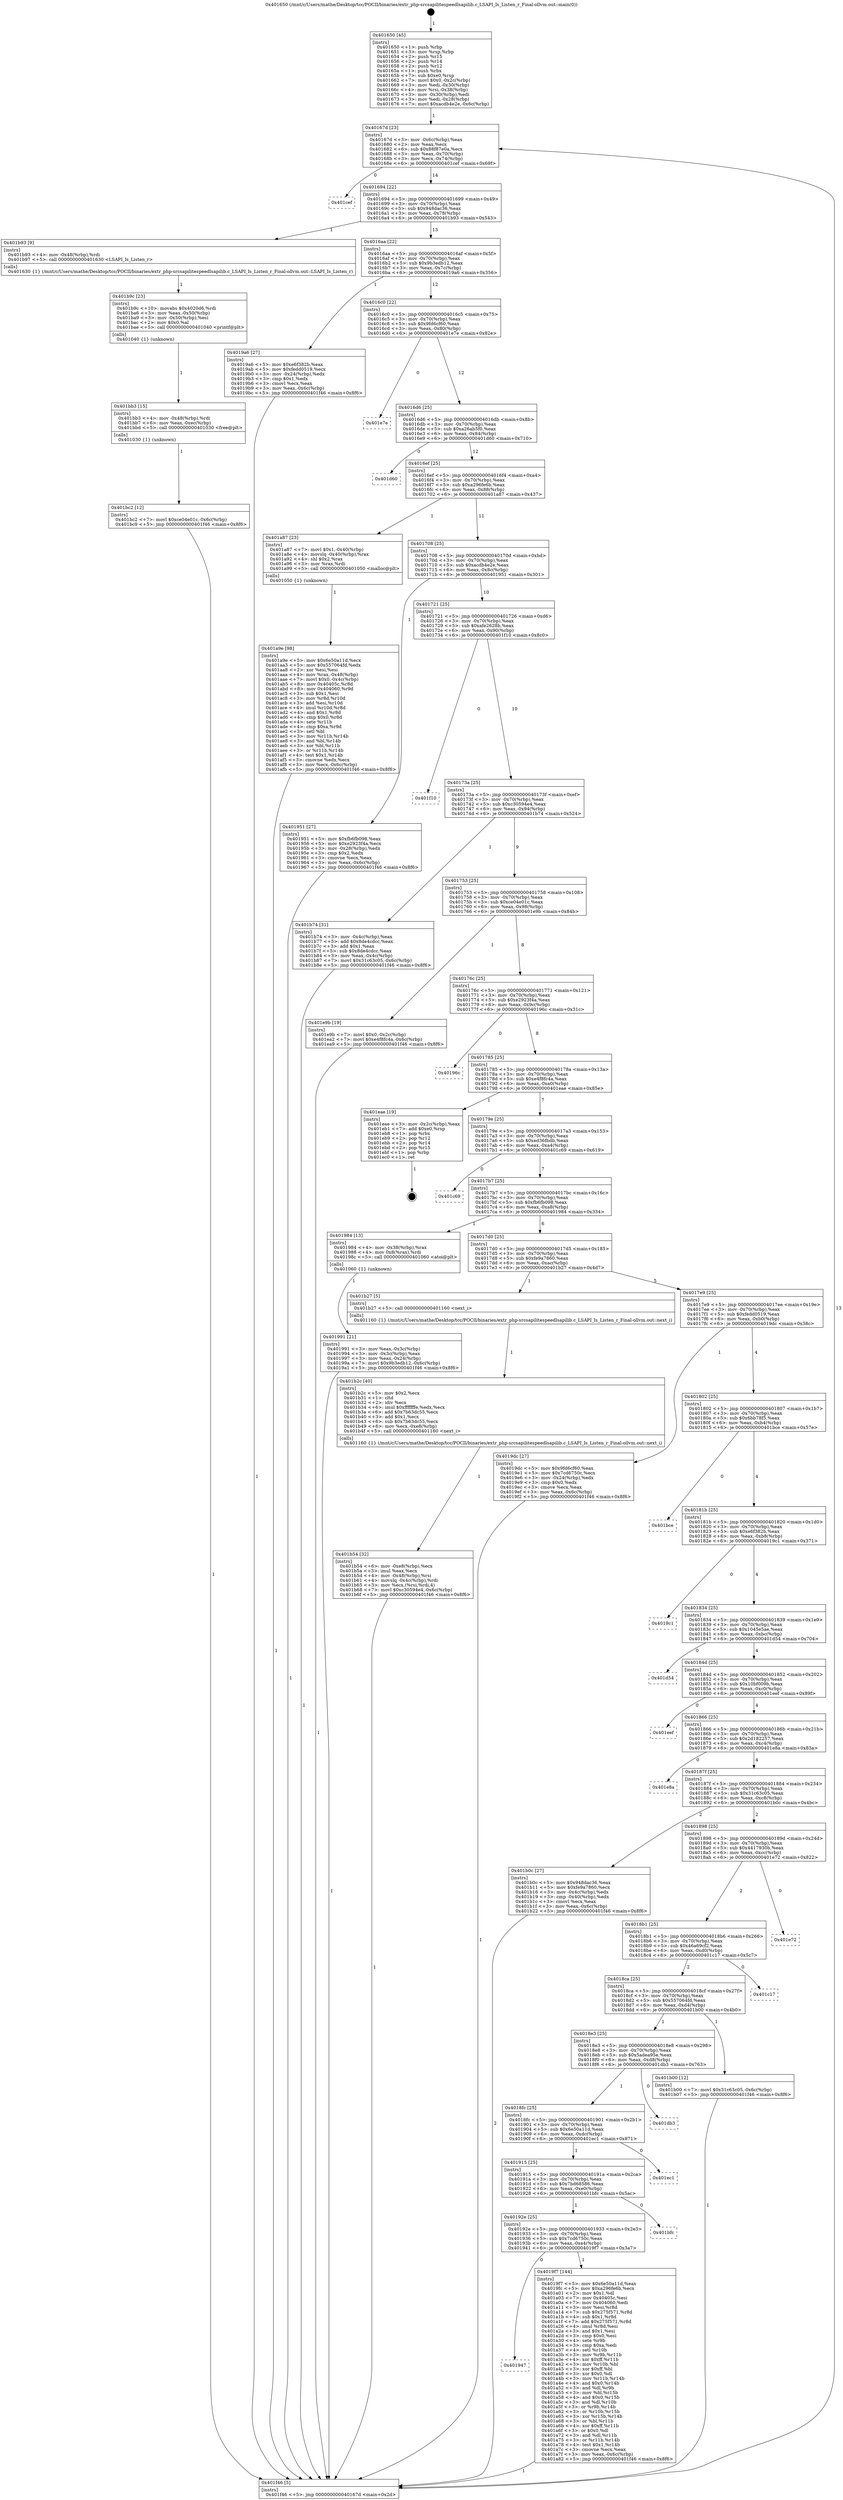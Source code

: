 digraph "0x401650" {
  label = "0x401650 (/mnt/c/Users/mathe/Desktop/tcc/POCII/binaries/extr_php-srcsapilitespeedlsapilib.c_LSAPI_Is_Listen_r_Final-ollvm.out::main(0))"
  labelloc = "t"
  node[shape=record]

  Entry [label="",width=0.3,height=0.3,shape=circle,fillcolor=black,style=filled]
  "0x40167d" [label="{
     0x40167d [23]\l
     | [instrs]\l
     &nbsp;&nbsp;0x40167d \<+3\>: mov -0x6c(%rbp),%eax\l
     &nbsp;&nbsp;0x401680 \<+2\>: mov %eax,%ecx\l
     &nbsp;&nbsp;0x401682 \<+6\>: sub $0x88f87e0a,%ecx\l
     &nbsp;&nbsp;0x401688 \<+3\>: mov %eax,-0x70(%rbp)\l
     &nbsp;&nbsp;0x40168b \<+3\>: mov %ecx,-0x74(%rbp)\l
     &nbsp;&nbsp;0x40168e \<+6\>: je 0000000000401cef \<main+0x69f\>\l
  }"]
  "0x401cef" [label="{
     0x401cef\l
  }", style=dashed]
  "0x401694" [label="{
     0x401694 [22]\l
     | [instrs]\l
     &nbsp;&nbsp;0x401694 \<+5\>: jmp 0000000000401699 \<main+0x49\>\l
     &nbsp;&nbsp;0x401699 \<+3\>: mov -0x70(%rbp),%eax\l
     &nbsp;&nbsp;0x40169c \<+5\>: sub $0x948dac36,%eax\l
     &nbsp;&nbsp;0x4016a1 \<+3\>: mov %eax,-0x78(%rbp)\l
     &nbsp;&nbsp;0x4016a4 \<+6\>: je 0000000000401b93 \<main+0x543\>\l
  }"]
  Exit [label="",width=0.3,height=0.3,shape=circle,fillcolor=black,style=filled,peripheries=2]
  "0x401b93" [label="{
     0x401b93 [9]\l
     | [instrs]\l
     &nbsp;&nbsp;0x401b93 \<+4\>: mov -0x48(%rbp),%rdi\l
     &nbsp;&nbsp;0x401b97 \<+5\>: call 0000000000401630 \<LSAPI_Is_Listen_r\>\l
     | [calls]\l
     &nbsp;&nbsp;0x401630 \{1\} (/mnt/c/Users/mathe/Desktop/tcc/POCII/binaries/extr_php-srcsapilitespeedlsapilib.c_LSAPI_Is_Listen_r_Final-ollvm.out::LSAPI_Is_Listen_r)\l
  }"]
  "0x4016aa" [label="{
     0x4016aa [22]\l
     | [instrs]\l
     &nbsp;&nbsp;0x4016aa \<+5\>: jmp 00000000004016af \<main+0x5f\>\l
     &nbsp;&nbsp;0x4016af \<+3\>: mov -0x70(%rbp),%eax\l
     &nbsp;&nbsp;0x4016b2 \<+5\>: sub $0x9b3edb12,%eax\l
     &nbsp;&nbsp;0x4016b7 \<+3\>: mov %eax,-0x7c(%rbp)\l
     &nbsp;&nbsp;0x4016ba \<+6\>: je 00000000004019a6 \<main+0x356\>\l
  }"]
  "0x401bc2" [label="{
     0x401bc2 [12]\l
     | [instrs]\l
     &nbsp;&nbsp;0x401bc2 \<+7\>: movl $0xce04e01c,-0x6c(%rbp)\l
     &nbsp;&nbsp;0x401bc9 \<+5\>: jmp 0000000000401f46 \<main+0x8f6\>\l
  }"]
  "0x4019a6" [label="{
     0x4019a6 [27]\l
     | [instrs]\l
     &nbsp;&nbsp;0x4019a6 \<+5\>: mov $0xe6f382b,%eax\l
     &nbsp;&nbsp;0x4019ab \<+5\>: mov $0xfedd0519,%ecx\l
     &nbsp;&nbsp;0x4019b0 \<+3\>: mov -0x24(%rbp),%edx\l
     &nbsp;&nbsp;0x4019b3 \<+3\>: cmp $0x1,%edx\l
     &nbsp;&nbsp;0x4019b6 \<+3\>: cmovl %ecx,%eax\l
     &nbsp;&nbsp;0x4019b9 \<+3\>: mov %eax,-0x6c(%rbp)\l
     &nbsp;&nbsp;0x4019bc \<+5\>: jmp 0000000000401f46 \<main+0x8f6\>\l
  }"]
  "0x4016c0" [label="{
     0x4016c0 [22]\l
     | [instrs]\l
     &nbsp;&nbsp;0x4016c0 \<+5\>: jmp 00000000004016c5 \<main+0x75\>\l
     &nbsp;&nbsp;0x4016c5 \<+3\>: mov -0x70(%rbp),%eax\l
     &nbsp;&nbsp;0x4016c8 \<+5\>: sub $0x9fd6cf60,%eax\l
     &nbsp;&nbsp;0x4016cd \<+3\>: mov %eax,-0x80(%rbp)\l
     &nbsp;&nbsp;0x4016d0 \<+6\>: je 0000000000401e7e \<main+0x82e\>\l
  }"]
  "0x401bb3" [label="{
     0x401bb3 [15]\l
     | [instrs]\l
     &nbsp;&nbsp;0x401bb3 \<+4\>: mov -0x48(%rbp),%rdi\l
     &nbsp;&nbsp;0x401bb7 \<+6\>: mov %eax,-0xec(%rbp)\l
     &nbsp;&nbsp;0x401bbd \<+5\>: call 0000000000401030 \<free@plt\>\l
     | [calls]\l
     &nbsp;&nbsp;0x401030 \{1\} (unknown)\l
  }"]
  "0x401e7e" [label="{
     0x401e7e\l
  }", style=dashed]
  "0x4016d6" [label="{
     0x4016d6 [25]\l
     | [instrs]\l
     &nbsp;&nbsp;0x4016d6 \<+5\>: jmp 00000000004016db \<main+0x8b\>\l
     &nbsp;&nbsp;0x4016db \<+3\>: mov -0x70(%rbp),%eax\l
     &nbsp;&nbsp;0x4016de \<+5\>: sub $0xa26ab5f0,%eax\l
     &nbsp;&nbsp;0x4016e3 \<+6\>: mov %eax,-0x84(%rbp)\l
     &nbsp;&nbsp;0x4016e9 \<+6\>: je 0000000000401d60 \<main+0x710\>\l
  }"]
  "0x401b9c" [label="{
     0x401b9c [23]\l
     | [instrs]\l
     &nbsp;&nbsp;0x401b9c \<+10\>: movabs $0x4020d6,%rdi\l
     &nbsp;&nbsp;0x401ba6 \<+3\>: mov %eax,-0x50(%rbp)\l
     &nbsp;&nbsp;0x401ba9 \<+3\>: mov -0x50(%rbp),%esi\l
     &nbsp;&nbsp;0x401bac \<+2\>: mov $0x0,%al\l
     &nbsp;&nbsp;0x401bae \<+5\>: call 0000000000401040 \<printf@plt\>\l
     | [calls]\l
     &nbsp;&nbsp;0x401040 \{1\} (unknown)\l
  }"]
  "0x401d60" [label="{
     0x401d60\l
  }", style=dashed]
  "0x4016ef" [label="{
     0x4016ef [25]\l
     | [instrs]\l
     &nbsp;&nbsp;0x4016ef \<+5\>: jmp 00000000004016f4 \<main+0xa4\>\l
     &nbsp;&nbsp;0x4016f4 \<+3\>: mov -0x70(%rbp),%eax\l
     &nbsp;&nbsp;0x4016f7 \<+5\>: sub $0xa296fe6b,%eax\l
     &nbsp;&nbsp;0x4016fc \<+6\>: mov %eax,-0x88(%rbp)\l
     &nbsp;&nbsp;0x401702 \<+6\>: je 0000000000401a87 \<main+0x437\>\l
  }"]
  "0x401b54" [label="{
     0x401b54 [32]\l
     | [instrs]\l
     &nbsp;&nbsp;0x401b54 \<+6\>: mov -0xe8(%rbp),%ecx\l
     &nbsp;&nbsp;0x401b5a \<+3\>: imul %eax,%ecx\l
     &nbsp;&nbsp;0x401b5d \<+4\>: mov -0x48(%rbp),%rsi\l
     &nbsp;&nbsp;0x401b61 \<+4\>: movslq -0x4c(%rbp),%rdi\l
     &nbsp;&nbsp;0x401b65 \<+3\>: mov %ecx,(%rsi,%rdi,4)\l
     &nbsp;&nbsp;0x401b68 \<+7\>: movl $0xc30594e4,-0x6c(%rbp)\l
     &nbsp;&nbsp;0x401b6f \<+5\>: jmp 0000000000401f46 \<main+0x8f6\>\l
  }"]
  "0x401a87" [label="{
     0x401a87 [23]\l
     | [instrs]\l
     &nbsp;&nbsp;0x401a87 \<+7\>: movl $0x1,-0x40(%rbp)\l
     &nbsp;&nbsp;0x401a8e \<+4\>: movslq -0x40(%rbp),%rax\l
     &nbsp;&nbsp;0x401a92 \<+4\>: shl $0x2,%rax\l
     &nbsp;&nbsp;0x401a96 \<+3\>: mov %rax,%rdi\l
     &nbsp;&nbsp;0x401a99 \<+5\>: call 0000000000401050 \<malloc@plt\>\l
     | [calls]\l
     &nbsp;&nbsp;0x401050 \{1\} (unknown)\l
  }"]
  "0x401708" [label="{
     0x401708 [25]\l
     | [instrs]\l
     &nbsp;&nbsp;0x401708 \<+5\>: jmp 000000000040170d \<main+0xbd\>\l
     &nbsp;&nbsp;0x40170d \<+3\>: mov -0x70(%rbp),%eax\l
     &nbsp;&nbsp;0x401710 \<+5\>: sub $0xacdb4e2e,%eax\l
     &nbsp;&nbsp;0x401715 \<+6\>: mov %eax,-0x8c(%rbp)\l
     &nbsp;&nbsp;0x40171b \<+6\>: je 0000000000401951 \<main+0x301\>\l
  }"]
  "0x401b2c" [label="{
     0x401b2c [40]\l
     | [instrs]\l
     &nbsp;&nbsp;0x401b2c \<+5\>: mov $0x2,%ecx\l
     &nbsp;&nbsp;0x401b31 \<+1\>: cltd\l
     &nbsp;&nbsp;0x401b32 \<+2\>: idiv %ecx\l
     &nbsp;&nbsp;0x401b34 \<+6\>: imul $0xfffffffe,%edx,%ecx\l
     &nbsp;&nbsp;0x401b3a \<+6\>: add $0x7b63dc55,%ecx\l
     &nbsp;&nbsp;0x401b40 \<+3\>: add $0x1,%ecx\l
     &nbsp;&nbsp;0x401b43 \<+6\>: sub $0x7b63dc55,%ecx\l
     &nbsp;&nbsp;0x401b49 \<+6\>: mov %ecx,-0xe8(%rbp)\l
     &nbsp;&nbsp;0x401b4f \<+5\>: call 0000000000401160 \<next_i\>\l
     | [calls]\l
     &nbsp;&nbsp;0x401160 \{1\} (/mnt/c/Users/mathe/Desktop/tcc/POCII/binaries/extr_php-srcsapilitespeedlsapilib.c_LSAPI_Is_Listen_r_Final-ollvm.out::next_i)\l
  }"]
  "0x401951" [label="{
     0x401951 [27]\l
     | [instrs]\l
     &nbsp;&nbsp;0x401951 \<+5\>: mov $0xfb6fb098,%eax\l
     &nbsp;&nbsp;0x401956 \<+5\>: mov $0xe2923f4a,%ecx\l
     &nbsp;&nbsp;0x40195b \<+3\>: mov -0x28(%rbp),%edx\l
     &nbsp;&nbsp;0x40195e \<+3\>: cmp $0x2,%edx\l
     &nbsp;&nbsp;0x401961 \<+3\>: cmovne %ecx,%eax\l
     &nbsp;&nbsp;0x401964 \<+3\>: mov %eax,-0x6c(%rbp)\l
     &nbsp;&nbsp;0x401967 \<+5\>: jmp 0000000000401f46 \<main+0x8f6\>\l
  }"]
  "0x401721" [label="{
     0x401721 [25]\l
     | [instrs]\l
     &nbsp;&nbsp;0x401721 \<+5\>: jmp 0000000000401726 \<main+0xd6\>\l
     &nbsp;&nbsp;0x401726 \<+3\>: mov -0x70(%rbp),%eax\l
     &nbsp;&nbsp;0x401729 \<+5\>: sub $0xafe2628b,%eax\l
     &nbsp;&nbsp;0x40172e \<+6\>: mov %eax,-0x90(%rbp)\l
     &nbsp;&nbsp;0x401734 \<+6\>: je 0000000000401f10 \<main+0x8c0\>\l
  }"]
  "0x401f46" [label="{
     0x401f46 [5]\l
     | [instrs]\l
     &nbsp;&nbsp;0x401f46 \<+5\>: jmp 000000000040167d \<main+0x2d\>\l
  }"]
  "0x401650" [label="{
     0x401650 [45]\l
     | [instrs]\l
     &nbsp;&nbsp;0x401650 \<+1\>: push %rbp\l
     &nbsp;&nbsp;0x401651 \<+3\>: mov %rsp,%rbp\l
     &nbsp;&nbsp;0x401654 \<+2\>: push %r15\l
     &nbsp;&nbsp;0x401656 \<+2\>: push %r14\l
     &nbsp;&nbsp;0x401658 \<+2\>: push %r12\l
     &nbsp;&nbsp;0x40165a \<+1\>: push %rbx\l
     &nbsp;&nbsp;0x40165b \<+7\>: sub $0xe0,%rsp\l
     &nbsp;&nbsp;0x401662 \<+7\>: movl $0x0,-0x2c(%rbp)\l
     &nbsp;&nbsp;0x401669 \<+3\>: mov %edi,-0x30(%rbp)\l
     &nbsp;&nbsp;0x40166c \<+4\>: mov %rsi,-0x38(%rbp)\l
     &nbsp;&nbsp;0x401670 \<+3\>: mov -0x30(%rbp),%edi\l
     &nbsp;&nbsp;0x401673 \<+3\>: mov %edi,-0x28(%rbp)\l
     &nbsp;&nbsp;0x401676 \<+7\>: movl $0xacdb4e2e,-0x6c(%rbp)\l
  }"]
  "0x401a9e" [label="{
     0x401a9e [98]\l
     | [instrs]\l
     &nbsp;&nbsp;0x401a9e \<+5\>: mov $0x6e50a11d,%ecx\l
     &nbsp;&nbsp;0x401aa3 \<+5\>: mov $0x557064fd,%edx\l
     &nbsp;&nbsp;0x401aa8 \<+2\>: xor %esi,%esi\l
     &nbsp;&nbsp;0x401aaa \<+4\>: mov %rax,-0x48(%rbp)\l
     &nbsp;&nbsp;0x401aae \<+7\>: movl $0x0,-0x4c(%rbp)\l
     &nbsp;&nbsp;0x401ab5 \<+8\>: mov 0x40405c,%r8d\l
     &nbsp;&nbsp;0x401abd \<+8\>: mov 0x404060,%r9d\l
     &nbsp;&nbsp;0x401ac5 \<+3\>: sub $0x1,%esi\l
     &nbsp;&nbsp;0x401ac8 \<+3\>: mov %r8d,%r10d\l
     &nbsp;&nbsp;0x401acb \<+3\>: add %esi,%r10d\l
     &nbsp;&nbsp;0x401ace \<+4\>: imul %r10d,%r8d\l
     &nbsp;&nbsp;0x401ad2 \<+4\>: and $0x1,%r8d\l
     &nbsp;&nbsp;0x401ad6 \<+4\>: cmp $0x0,%r8d\l
     &nbsp;&nbsp;0x401ada \<+4\>: sete %r11b\l
     &nbsp;&nbsp;0x401ade \<+4\>: cmp $0xa,%r9d\l
     &nbsp;&nbsp;0x401ae2 \<+3\>: setl %bl\l
     &nbsp;&nbsp;0x401ae5 \<+3\>: mov %r11b,%r14b\l
     &nbsp;&nbsp;0x401ae8 \<+3\>: and %bl,%r14b\l
     &nbsp;&nbsp;0x401aeb \<+3\>: xor %bl,%r11b\l
     &nbsp;&nbsp;0x401aee \<+3\>: or %r11b,%r14b\l
     &nbsp;&nbsp;0x401af1 \<+4\>: test $0x1,%r14b\l
     &nbsp;&nbsp;0x401af5 \<+3\>: cmovne %edx,%ecx\l
     &nbsp;&nbsp;0x401af8 \<+3\>: mov %ecx,-0x6c(%rbp)\l
     &nbsp;&nbsp;0x401afb \<+5\>: jmp 0000000000401f46 \<main+0x8f6\>\l
  }"]
  "0x401f10" [label="{
     0x401f10\l
  }", style=dashed]
  "0x40173a" [label="{
     0x40173a [25]\l
     | [instrs]\l
     &nbsp;&nbsp;0x40173a \<+5\>: jmp 000000000040173f \<main+0xef\>\l
     &nbsp;&nbsp;0x40173f \<+3\>: mov -0x70(%rbp),%eax\l
     &nbsp;&nbsp;0x401742 \<+5\>: sub $0xc30594e4,%eax\l
     &nbsp;&nbsp;0x401747 \<+6\>: mov %eax,-0x94(%rbp)\l
     &nbsp;&nbsp;0x40174d \<+6\>: je 0000000000401b74 \<main+0x524\>\l
  }"]
  "0x401947" [label="{
     0x401947\l
  }", style=dashed]
  "0x401b74" [label="{
     0x401b74 [31]\l
     | [instrs]\l
     &nbsp;&nbsp;0x401b74 \<+3\>: mov -0x4c(%rbp),%eax\l
     &nbsp;&nbsp;0x401b77 \<+5\>: add $0x8de4cdcc,%eax\l
     &nbsp;&nbsp;0x401b7c \<+3\>: add $0x1,%eax\l
     &nbsp;&nbsp;0x401b7f \<+5\>: sub $0x8de4cdcc,%eax\l
     &nbsp;&nbsp;0x401b84 \<+3\>: mov %eax,-0x4c(%rbp)\l
     &nbsp;&nbsp;0x401b87 \<+7\>: movl $0x31c63c05,-0x6c(%rbp)\l
     &nbsp;&nbsp;0x401b8e \<+5\>: jmp 0000000000401f46 \<main+0x8f6\>\l
  }"]
  "0x401753" [label="{
     0x401753 [25]\l
     | [instrs]\l
     &nbsp;&nbsp;0x401753 \<+5\>: jmp 0000000000401758 \<main+0x108\>\l
     &nbsp;&nbsp;0x401758 \<+3\>: mov -0x70(%rbp),%eax\l
     &nbsp;&nbsp;0x40175b \<+5\>: sub $0xce04e01c,%eax\l
     &nbsp;&nbsp;0x401760 \<+6\>: mov %eax,-0x98(%rbp)\l
     &nbsp;&nbsp;0x401766 \<+6\>: je 0000000000401e9b \<main+0x84b\>\l
  }"]
  "0x4019f7" [label="{
     0x4019f7 [144]\l
     | [instrs]\l
     &nbsp;&nbsp;0x4019f7 \<+5\>: mov $0x6e50a11d,%eax\l
     &nbsp;&nbsp;0x4019fc \<+5\>: mov $0xa296fe6b,%ecx\l
     &nbsp;&nbsp;0x401a01 \<+2\>: mov $0x1,%dl\l
     &nbsp;&nbsp;0x401a03 \<+7\>: mov 0x40405c,%esi\l
     &nbsp;&nbsp;0x401a0a \<+7\>: mov 0x404060,%edi\l
     &nbsp;&nbsp;0x401a11 \<+3\>: mov %esi,%r8d\l
     &nbsp;&nbsp;0x401a14 \<+7\>: sub $0x275f571,%r8d\l
     &nbsp;&nbsp;0x401a1b \<+4\>: sub $0x1,%r8d\l
     &nbsp;&nbsp;0x401a1f \<+7\>: add $0x275f571,%r8d\l
     &nbsp;&nbsp;0x401a26 \<+4\>: imul %r8d,%esi\l
     &nbsp;&nbsp;0x401a2a \<+3\>: and $0x1,%esi\l
     &nbsp;&nbsp;0x401a2d \<+3\>: cmp $0x0,%esi\l
     &nbsp;&nbsp;0x401a30 \<+4\>: sete %r9b\l
     &nbsp;&nbsp;0x401a34 \<+3\>: cmp $0xa,%edi\l
     &nbsp;&nbsp;0x401a37 \<+4\>: setl %r10b\l
     &nbsp;&nbsp;0x401a3b \<+3\>: mov %r9b,%r11b\l
     &nbsp;&nbsp;0x401a3e \<+4\>: xor $0xff,%r11b\l
     &nbsp;&nbsp;0x401a42 \<+3\>: mov %r10b,%bl\l
     &nbsp;&nbsp;0x401a45 \<+3\>: xor $0xff,%bl\l
     &nbsp;&nbsp;0x401a48 \<+3\>: xor $0x0,%dl\l
     &nbsp;&nbsp;0x401a4b \<+3\>: mov %r11b,%r14b\l
     &nbsp;&nbsp;0x401a4e \<+4\>: and $0x0,%r14b\l
     &nbsp;&nbsp;0x401a52 \<+3\>: and %dl,%r9b\l
     &nbsp;&nbsp;0x401a55 \<+3\>: mov %bl,%r15b\l
     &nbsp;&nbsp;0x401a58 \<+4\>: and $0x0,%r15b\l
     &nbsp;&nbsp;0x401a5c \<+3\>: and %dl,%r10b\l
     &nbsp;&nbsp;0x401a5f \<+3\>: or %r9b,%r14b\l
     &nbsp;&nbsp;0x401a62 \<+3\>: or %r10b,%r15b\l
     &nbsp;&nbsp;0x401a65 \<+3\>: xor %r15b,%r14b\l
     &nbsp;&nbsp;0x401a68 \<+3\>: or %bl,%r11b\l
     &nbsp;&nbsp;0x401a6b \<+4\>: xor $0xff,%r11b\l
     &nbsp;&nbsp;0x401a6f \<+3\>: or $0x0,%dl\l
     &nbsp;&nbsp;0x401a72 \<+3\>: and %dl,%r11b\l
     &nbsp;&nbsp;0x401a75 \<+3\>: or %r11b,%r14b\l
     &nbsp;&nbsp;0x401a78 \<+4\>: test $0x1,%r14b\l
     &nbsp;&nbsp;0x401a7c \<+3\>: cmovne %ecx,%eax\l
     &nbsp;&nbsp;0x401a7f \<+3\>: mov %eax,-0x6c(%rbp)\l
     &nbsp;&nbsp;0x401a82 \<+5\>: jmp 0000000000401f46 \<main+0x8f6\>\l
  }"]
  "0x401e9b" [label="{
     0x401e9b [19]\l
     | [instrs]\l
     &nbsp;&nbsp;0x401e9b \<+7\>: movl $0x0,-0x2c(%rbp)\l
     &nbsp;&nbsp;0x401ea2 \<+7\>: movl $0xe4f8fc4a,-0x6c(%rbp)\l
     &nbsp;&nbsp;0x401ea9 \<+5\>: jmp 0000000000401f46 \<main+0x8f6\>\l
  }"]
  "0x40176c" [label="{
     0x40176c [25]\l
     | [instrs]\l
     &nbsp;&nbsp;0x40176c \<+5\>: jmp 0000000000401771 \<main+0x121\>\l
     &nbsp;&nbsp;0x401771 \<+3\>: mov -0x70(%rbp),%eax\l
     &nbsp;&nbsp;0x401774 \<+5\>: sub $0xe2923f4a,%eax\l
     &nbsp;&nbsp;0x401779 \<+6\>: mov %eax,-0x9c(%rbp)\l
     &nbsp;&nbsp;0x40177f \<+6\>: je 000000000040196c \<main+0x31c\>\l
  }"]
  "0x40192e" [label="{
     0x40192e [25]\l
     | [instrs]\l
     &nbsp;&nbsp;0x40192e \<+5\>: jmp 0000000000401933 \<main+0x2e3\>\l
     &nbsp;&nbsp;0x401933 \<+3\>: mov -0x70(%rbp),%eax\l
     &nbsp;&nbsp;0x401936 \<+5\>: sub $0x7cd6750c,%eax\l
     &nbsp;&nbsp;0x40193b \<+6\>: mov %eax,-0xe4(%rbp)\l
     &nbsp;&nbsp;0x401941 \<+6\>: je 00000000004019f7 \<main+0x3a7\>\l
  }"]
  "0x40196c" [label="{
     0x40196c\l
  }", style=dashed]
  "0x401785" [label="{
     0x401785 [25]\l
     | [instrs]\l
     &nbsp;&nbsp;0x401785 \<+5\>: jmp 000000000040178a \<main+0x13a\>\l
     &nbsp;&nbsp;0x40178a \<+3\>: mov -0x70(%rbp),%eax\l
     &nbsp;&nbsp;0x40178d \<+5\>: sub $0xe4f8fc4a,%eax\l
     &nbsp;&nbsp;0x401792 \<+6\>: mov %eax,-0xa0(%rbp)\l
     &nbsp;&nbsp;0x401798 \<+6\>: je 0000000000401eae \<main+0x85e\>\l
  }"]
  "0x401bfc" [label="{
     0x401bfc\l
  }", style=dashed]
  "0x401eae" [label="{
     0x401eae [19]\l
     | [instrs]\l
     &nbsp;&nbsp;0x401eae \<+3\>: mov -0x2c(%rbp),%eax\l
     &nbsp;&nbsp;0x401eb1 \<+7\>: add $0xe0,%rsp\l
     &nbsp;&nbsp;0x401eb8 \<+1\>: pop %rbx\l
     &nbsp;&nbsp;0x401eb9 \<+2\>: pop %r12\l
     &nbsp;&nbsp;0x401ebb \<+2\>: pop %r14\l
     &nbsp;&nbsp;0x401ebd \<+2\>: pop %r15\l
     &nbsp;&nbsp;0x401ebf \<+1\>: pop %rbp\l
     &nbsp;&nbsp;0x401ec0 \<+1\>: ret\l
  }"]
  "0x40179e" [label="{
     0x40179e [25]\l
     | [instrs]\l
     &nbsp;&nbsp;0x40179e \<+5\>: jmp 00000000004017a3 \<main+0x153\>\l
     &nbsp;&nbsp;0x4017a3 \<+3\>: mov -0x70(%rbp),%eax\l
     &nbsp;&nbsp;0x4017a6 \<+5\>: sub $0xed36fbdb,%eax\l
     &nbsp;&nbsp;0x4017ab \<+6\>: mov %eax,-0xa4(%rbp)\l
     &nbsp;&nbsp;0x4017b1 \<+6\>: je 0000000000401c69 \<main+0x619\>\l
  }"]
  "0x401915" [label="{
     0x401915 [25]\l
     | [instrs]\l
     &nbsp;&nbsp;0x401915 \<+5\>: jmp 000000000040191a \<main+0x2ca\>\l
     &nbsp;&nbsp;0x40191a \<+3\>: mov -0x70(%rbp),%eax\l
     &nbsp;&nbsp;0x40191d \<+5\>: sub $0x7bd68586,%eax\l
     &nbsp;&nbsp;0x401922 \<+6\>: mov %eax,-0xe0(%rbp)\l
     &nbsp;&nbsp;0x401928 \<+6\>: je 0000000000401bfc \<main+0x5ac\>\l
  }"]
  "0x401c69" [label="{
     0x401c69\l
  }", style=dashed]
  "0x4017b7" [label="{
     0x4017b7 [25]\l
     | [instrs]\l
     &nbsp;&nbsp;0x4017b7 \<+5\>: jmp 00000000004017bc \<main+0x16c\>\l
     &nbsp;&nbsp;0x4017bc \<+3\>: mov -0x70(%rbp),%eax\l
     &nbsp;&nbsp;0x4017bf \<+5\>: sub $0xfb6fb098,%eax\l
     &nbsp;&nbsp;0x4017c4 \<+6\>: mov %eax,-0xa8(%rbp)\l
     &nbsp;&nbsp;0x4017ca \<+6\>: je 0000000000401984 \<main+0x334\>\l
  }"]
  "0x401ec1" [label="{
     0x401ec1\l
  }", style=dashed]
  "0x401984" [label="{
     0x401984 [13]\l
     | [instrs]\l
     &nbsp;&nbsp;0x401984 \<+4\>: mov -0x38(%rbp),%rax\l
     &nbsp;&nbsp;0x401988 \<+4\>: mov 0x8(%rax),%rdi\l
     &nbsp;&nbsp;0x40198c \<+5\>: call 0000000000401060 \<atoi@plt\>\l
     | [calls]\l
     &nbsp;&nbsp;0x401060 \{1\} (unknown)\l
  }"]
  "0x4017d0" [label="{
     0x4017d0 [25]\l
     | [instrs]\l
     &nbsp;&nbsp;0x4017d0 \<+5\>: jmp 00000000004017d5 \<main+0x185\>\l
     &nbsp;&nbsp;0x4017d5 \<+3\>: mov -0x70(%rbp),%eax\l
     &nbsp;&nbsp;0x4017d8 \<+5\>: sub $0xfe9a7860,%eax\l
     &nbsp;&nbsp;0x4017dd \<+6\>: mov %eax,-0xac(%rbp)\l
     &nbsp;&nbsp;0x4017e3 \<+6\>: je 0000000000401b27 \<main+0x4d7\>\l
  }"]
  "0x401991" [label="{
     0x401991 [21]\l
     | [instrs]\l
     &nbsp;&nbsp;0x401991 \<+3\>: mov %eax,-0x3c(%rbp)\l
     &nbsp;&nbsp;0x401994 \<+3\>: mov -0x3c(%rbp),%eax\l
     &nbsp;&nbsp;0x401997 \<+3\>: mov %eax,-0x24(%rbp)\l
     &nbsp;&nbsp;0x40199a \<+7\>: movl $0x9b3edb12,-0x6c(%rbp)\l
     &nbsp;&nbsp;0x4019a1 \<+5\>: jmp 0000000000401f46 \<main+0x8f6\>\l
  }"]
  "0x4018fc" [label="{
     0x4018fc [25]\l
     | [instrs]\l
     &nbsp;&nbsp;0x4018fc \<+5\>: jmp 0000000000401901 \<main+0x2b1\>\l
     &nbsp;&nbsp;0x401901 \<+3\>: mov -0x70(%rbp),%eax\l
     &nbsp;&nbsp;0x401904 \<+5\>: sub $0x6e50a11d,%eax\l
     &nbsp;&nbsp;0x401909 \<+6\>: mov %eax,-0xdc(%rbp)\l
     &nbsp;&nbsp;0x40190f \<+6\>: je 0000000000401ec1 \<main+0x871\>\l
  }"]
  "0x401b27" [label="{
     0x401b27 [5]\l
     | [instrs]\l
     &nbsp;&nbsp;0x401b27 \<+5\>: call 0000000000401160 \<next_i\>\l
     | [calls]\l
     &nbsp;&nbsp;0x401160 \{1\} (/mnt/c/Users/mathe/Desktop/tcc/POCII/binaries/extr_php-srcsapilitespeedlsapilib.c_LSAPI_Is_Listen_r_Final-ollvm.out::next_i)\l
  }"]
  "0x4017e9" [label="{
     0x4017e9 [25]\l
     | [instrs]\l
     &nbsp;&nbsp;0x4017e9 \<+5\>: jmp 00000000004017ee \<main+0x19e\>\l
     &nbsp;&nbsp;0x4017ee \<+3\>: mov -0x70(%rbp),%eax\l
     &nbsp;&nbsp;0x4017f1 \<+5\>: sub $0xfedd0519,%eax\l
     &nbsp;&nbsp;0x4017f6 \<+6\>: mov %eax,-0xb0(%rbp)\l
     &nbsp;&nbsp;0x4017fc \<+6\>: je 00000000004019dc \<main+0x38c\>\l
  }"]
  "0x401db3" [label="{
     0x401db3\l
  }", style=dashed]
  "0x4019dc" [label="{
     0x4019dc [27]\l
     | [instrs]\l
     &nbsp;&nbsp;0x4019dc \<+5\>: mov $0x9fd6cf60,%eax\l
     &nbsp;&nbsp;0x4019e1 \<+5\>: mov $0x7cd6750c,%ecx\l
     &nbsp;&nbsp;0x4019e6 \<+3\>: mov -0x24(%rbp),%edx\l
     &nbsp;&nbsp;0x4019e9 \<+3\>: cmp $0x0,%edx\l
     &nbsp;&nbsp;0x4019ec \<+3\>: cmove %ecx,%eax\l
     &nbsp;&nbsp;0x4019ef \<+3\>: mov %eax,-0x6c(%rbp)\l
     &nbsp;&nbsp;0x4019f2 \<+5\>: jmp 0000000000401f46 \<main+0x8f6\>\l
  }"]
  "0x401802" [label="{
     0x401802 [25]\l
     | [instrs]\l
     &nbsp;&nbsp;0x401802 \<+5\>: jmp 0000000000401807 \<main+0x1b7\>\l
     &nbsp;&nbsp;0x401807 \<+3\>: mov -0x70(%rbp),%eax\l
     &nbsp;&nbsp;0x40180a \<+5\>: sub $0x6bb78f5,%eax\l
     &nbsp;&nbsp;0x40180f \<+6\>: mov %eax,-0xb4(%rbp)\l
     &nbsp;&nbsp;0x401815 \<+6\>: je 0000000000401bce \<main+0x57e\>\l
  }"]
  "0x4018e3" [label="{
     0x4018e3 [25]\l
     | [instrs]\l
     &nbsp;&nbsp;0x4018e3 \<+5\>: jmp 00000000004018e8 \<main+0x298\>\l
     &nbsp;&nbsp;0x4018e8 \<+3\>: mov -0x70(%rbp),%eax\l
     &nbsp;&nbsp;0x4018eb \<+5\>: sub $0x5adea95e,%eax\l
     &nbsp;&nbsp;0x4018f0 \<+6\>: mov %eax,-0xd8(%rbp)\l
     &nbsp;&nbsp;0x4018f6 \<+6\>: je 0000000000401db3 \<main+0x763\>\l
  }"]
  "0x401bce" [label="{
     0x401bce\l
  }", style=dashed]
  "0x40181b" [label="{
     0x40181b [25]\l
     | [instrs]\l
     &nbsp;&nbsp;0x40181b \<+5\>: jmp 0000000000401820 \<main+0x1d0\>\l
     &nbsp;&nbsp;0x401820 \<+3\>: mov -0x70(%rbp),%eax\l
     &nbsp;&nbsp;0x401823 \<+5\>: sub $0xe6f382b,%eax\l
     &nbsp;&nbsp;0x401828 \<+6\>: mov %eax,-0xb8(%rbp)\l
     &nbsp;&nbsp;0x40182e \<+6\>: je 00000000004019c1 \<main+0x371\>\l
  }"]
  "0x401b00" [label="{
     0x401b00 [12]\l
     | [instrs]\l
     &nbsp;&nbsp;0x401b00 \<+7\>: movl $0x31c63c05,-0x6c(%rbp)\l
     &nbsp;&nbsp;0x401b07 \<+5\>: jmp 0000000000401f46 \<main+0x8f6\>\l
  }"]
  "0x4019c1" [label="{
     0x4019c1\l
  }", style=dashed]
  "0x401834" [label="{
     0x401834 [25]\l
     | [instrs]\l
     &nbsp;&nbsp;0x401834 \<+5\>: jmp 0000000000401839 \<main+0x1e9\>\l
     &nbsp;&nbsp;0x401839 \<+3\>: mov -0x70(%rbp),%eax\l
     &nbsp;&nbsp;0x40183c \<+5\>: sub $0x1045e5ae,%eax\l
     &nbsp;&nbsp;0x401841 \<+6\>: mov %eax,-0xbc(%rbp)\l
     &nbsp;&nbsp;0x401847 \<+6\>: je 0000000000401d54 \<main+0x704\>\l
  }"]
  "0x4018ca" [label="{
     0x4018ca [25]\l
     | [instrs]\l
     &nbsp;&nbsp;0x4018ca \<+5\>: jmp 00000000004018cf \<main+0x27f\>\l
     &nbsp;&nbsp;0x4018cf \<+3\>: mov -0x70(%rbp),%eax\l
     &nbsp;&nbsp;0x4018d2 \<+5\>: sub $0x557064fd,%eax\l
     &nbsp;&nbsp;0x4018d7 \<+6\>: mov %eax,-0xd4(%rbp)\l
     &nbsp;&nbsp;0x4018dd \<+6\>: je 0000000000401b00 \<main+0x4b0\>\l
  }"]
  "0x401d54" [label="{
     0x401d54\l
  }", style=dashed]
  "0x40184d" [label="{
     0x40184d [25]\l
     | [instrs]\l
     &nbsp;&nbsp;0x40184d \<+5\>: jmp 0000000000401852 \<main+0x202\>\l
     &nbsp;&nbsp;0x401852 \<+3\>: mov -0x70(%rbp),%eax\l
     &nbsp;&nbsp;0x401855 \<+5\>: sub $0x10bf009b,%eax\l
     &nbsp;&nbsp;0x40185a \<+6\>: mov %eax,-0xc0(%rbp)\l
     &nbsp;&nbsp;0x401860 \<+6\>: je 0000000000401eef \<main+0x89f\>\l
  }"]
  "0x401c17" [label="{
     0x401c17\l
  }", style=dashed]
  "0x401eef" [label="{
     0x401eef\l
  }", style=dashed]
  "0x401866" [label="{
     0x401866 [25]\l
     | [instrs]\l
     &nbsp;&nbsp;0x401866 \<+5\>: jmp 000000000040186b \<main+0x21b\>\l
     &nbsp;&nbsp;0x40186b \<+3\>: mov -0x70(%rbp),%eax\l
     &nbsp;&nbsp;0x40186e \<+5\>: sub $0x2d182257,%eax\l
     &nbsp;&nbsp;0x401873 \<+6\>: mov %eax,-0xc4(%rbp)\l
     &nbsp;&nbsp;0x401879 \<+6\>: je 0000000000401e8a \<main+0x83a\>\l
  }"]
  "0x4018b1" [label="{
     0x4018b1 [25]\l
     | [instrs]\l
     &nbsp;&nbsp;0x4018b1 \<+5\>: jmp 00000000004018b6 \<main+0x266\>\l
     &nbsp;&nbsp;0x4018b6 \<+3\>: mov -0x70(%rbp),%eax\l
     &nbsp;&nbsp;0x4018b9 \<+5\>: sub $0x46a69cf2,%eax\l
     &nbsp;&nbsp;0x4018be \<+6\>: mov %eax,-0xd0(%rbp)\l
     &nbsp;&nbsp;0x4018c4 \<+6\>: je 0000000000401c17 \<main+0x5c7\>\l
  }"]
  "0x401e8a" [label="{
     0x401e8a\l
  }", style=dashed]
  "0x40187f" [label="{
     0x40187f [25]\l
     | [instrs]\l
     &nbsp;&nbsp;0x40187f \<+5\>: jmp 0000000000401884 \<main+0x234\>\l
     &nbsp;&nbsp;0x401884 \<+3\>: mov -0x70(%rbp),%eax\l
     &nbsp;&nbsp;0x401887 \<+5\>: sub $0x31c63c05,%eax\l
     &nbsp;&nbsp;0x40188c \<+6\>: mov %eax,-0xc8(%rbp)\l
     &nbsp;&nbsp;0x401892 \<+6\>: je 0000000000401b0c \<main+0x4bc\>\l
  }"]
  "0x401e72" [label="{
     0x401e72\l
  }", style=dashed]
  "0x401b0c" [label="{
     0x401b0c [27]\l
     | [instrs]\l
     &nbsp;&nbsp;0x401b0c \<+5\>: mov $0x948dac36,%eax\l
     &nbsp;&nbsp;0x401b11 \<+5\>: mov $0xfe9a7860,%ecx\l
     &nbsp;&nbsp;0x401b16 \<+3\>: mov -0x4c(%rbp),%edx\l
     &nbsp;&nbsp;0x401b19 \<+3\>: cmp -0x40(%rbp),%edx\l
     &nbsp;&nbsp;0x401b1c \<+3\>: cmovl %ecx,%eax\l
     &nbsp;&nbsp;0x401b1f \<+3\>: mov %eax,-0x6c(%rbp)\l
     &nbsp;&nbsp;0x401b22 \<+5\>: jmp 0000000000401f46 \<main+0x8f6\>\l
  }"]
  "0x401898" [label="{
     0x401898 [25]\l
     | [instrs]\l
     &nbsp;&nbsp;0x401898 \<+5\>: jmp 000000000040189d \<main+0x24d\>\l
     &nbsp;&nbsp;0x40189d \<+3\>: mov -0x70(%rbp),%eax\l
     &nbsp;&nbsp;0x4018a0 \<+5\>: sub $0x4417930b,%eax\l
     &nbsp;&nbsp;0x4018a5 \<+6\>: mov %eax,-0xcc(%rbp)\l
     &nbsp;&nbsp;0x4018ab \<+6\>: je 0000000000401e72 \<main+0x822\>\l
  }"]
  Entry -> "0x401650" [label=" 1"]
  "0x40167d" -> "0x401cef" [label=" 0"]
  "0x40167d" -> "0x401694" [label=" 14"]
  "0x401eae" -> Exit [label=" 1"]
  "0x401694" -> "0x401b93" [label=" 1"]
  "0x401694" -> "0x4016aa" [label=" 13"]
  "0x401e9b" -> "0x401f46" [label=" 1"]
  "0x4016aa" -> "0x4019a6" [label=" 1"]
  "0x4016aa" -> "0x4016c0" [label=" 12"]
  "0x401bc2" -> "0x401f46" [label=" 1"]
  "0x4016c0" -> "0x401e7e" [label=" 0"]
  "0x4016c0" -> "0x4016d6" [label=" 12"]
  "0x401bb3" -> "0x401bc2" [label=" 1"]
  "0x4016d6" -> "0x401d60" [label=" 0"]
  "0x4016d6" -> "0x4016ef" [label=" 12"]
  "0x401b9c" -> "0x401bb3" [label=" 1"]
  "0x4016ef" -> "0x401a87" [label=" 1"]
  "0x4016ef" -> "0x401708" [label=" 11"]
  "0x401b93" -> "0x401b9c" [label=" 1"]
  "0x401708" -> "0x401951" [label=" 1"]
  "0x401708" -> "0x401721" [label=" 10"]
  "0x401951" -> "0x401f46" [label=" 1"]
  "0x401650" -> "0x40167d" [label=" 1"]
  "0x401f46" -> "0x40167d" [label=" 13"]
  "0x401b74" -> "0x401f46" [label=" 1"]
  "0x401721" -> "0x401f10" [label=" 0"]
  "0x401721" -> "0x40173a" [label=" 10"]
  "0x401b54" -> "0x401f46" [label=" 1"]
  "0x40173a" -> "0x401b74" [label=" 1"]
  "0x40173a" -> "0x401753" [label=" 9"]
  "0x401b2c" -> "0x401b54" [label=" 1"]
  "0x401753" -> "0x401e9b" [label=" 1"]
  "0x401753" -> "0x40176c" [label=" 8"]
  "0x401b27" -> "0x401b2c" [label=" 1"]
  "0x40176c" -> "0x40196c" [label=" 0"]
  "0x40176c" -> "0x401785" [label=" 8"]
  "0x401b00" -> "0x401f46" [label=" 1"]
  "0x401785" -> "0x401eae" [label=" 1"]
  "0x401785" -> "0x40179e" [label=" 7"]
  "0x401a9e" -> "0x401f46" [label=" 1"]
  "0x40179e" -> "0x401c69" [label=" 0"]
  "0x40179e" -> "0x4017b7" [label=" 7"]
  "0x4019f7" -> "0x401f46" [label=" 1"]
  "0x4017b7" -> "0x401984" [label=" 1"]
  "0x4017b7" -> "0x4017d0" [label=" 6"]
  "0x401984" -> "0x401991" [label=" 1"]
  "0x401991" -> "0x401f46" [label=" 1"]
  "0x4019a6" -> "0x401f46" [label=" 1"]
  "0x40192e" -> "0x401947" [label=" 0"]
  "0x4017d0" -> "0x401b27" [label=" 1"]
  "0x4017d0" -> "0x4017e9" [label=" 5"]
  "0x401b0c" -> "0x401f46" [label=" 2"]
  "0x4017e9" -> "0x4019dc" [label=" 1"]
  "0x4017e9" -> "0x401802" [label=" 4"]
  "0x4019dc" -> "0x401f46" [label=" 1"]
  "0x401915" -> "0x40192e" [label=" 1"]
  "0x401802" -> "0x401bce" [label=" 0"]
  "0x401802" -> "0x40181b" [label=" 4"]
  "0x401a87" -> "0x401a9e" [label=" 1"]
  "0x40181b" -> "0x4019c1" [label=" 0"]
  "0x40181b" -> "0x401834" [label=" 4"]
  "0x4018fc" -> "0x401915" [label=" 1"]
  "0x401834" -> "0x401d54" [label=" 0"]
  "0x401834" -> "0x40184d" [label=" 4"]
  "0x40192e" -> "0x4019f7" [label=" 1"]
  "0x40184d" -> "0x401eef" [label=" 0"]
  "0x40184d" -> "0x401866" [label=" 4"]
  "0x4018e3" -> "0x4018fc" [label=" 1"]
  "0x401866" -> "0x401e8a" [label=" 0"]
  "0x401866" -> "0x40187f" [label=" 4"]
  "0x401915" -> "0x401bfc" [label=" 0"]
  "0x40187f" -> "0x401b0c" [label=" 2"]
  "0x40187f" -> "0x401898" [label=" 2"]
  "0x4018ca" -> "0x4018e3" [label=" 1"]
  "0x401898" -> "0x401e72" [label=" 0"]
  "0x401898" -> "0x4018b1" [label=" 2"]
  "0x4018e3" -> "0x401db3" [label=" 0"]
  "0x4018b1" -> "0x401c17" [label=" 0"]
  "0x4018b1" -> "0x4018ca" [label=" 2"]
  "0x4018fc" -> "0x401ec1" [label=" 0"]
  "0x4018ca" -> "0x401b00" [label=" 1"]
}

